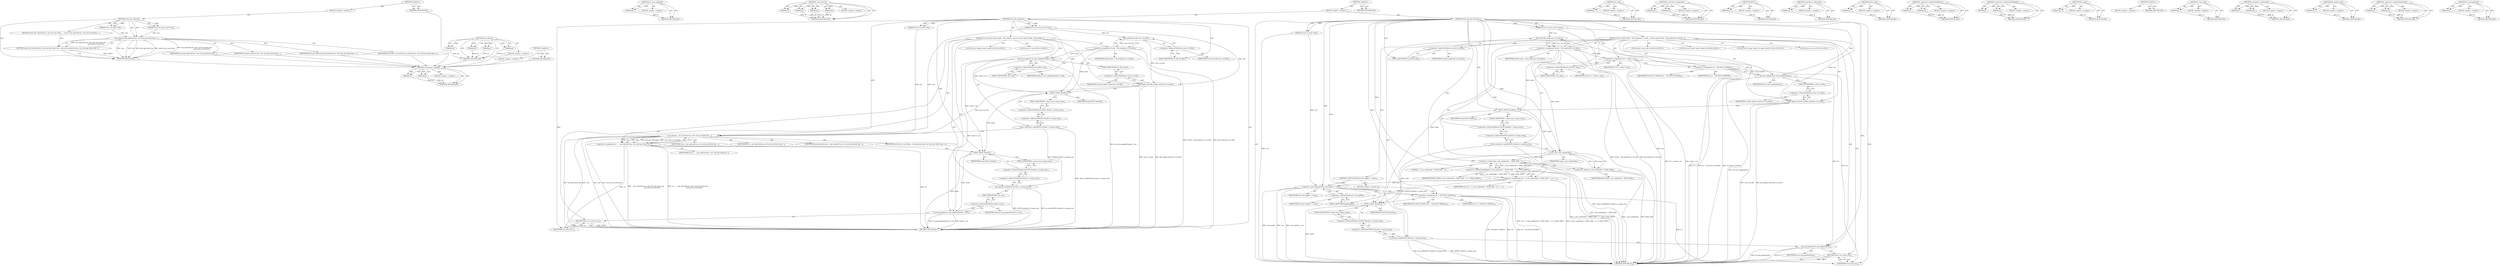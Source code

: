 digraph "sb_end_pagefault" {
vulnerable_6 [label=<(METHOD,&lt;global&gt;)<SUB>1</SUB>>];
vulnerable_7 [label=<(BLOCK,&lt;empty&gt;,&lt;empty&gt;)<SUB>1</SUB>>];
vulnerable_8 [label=<(METHOD,ext4_dax_mkwrite)<SUB>1</SUB>>];
vulnerable_9 [label=<(PARAM,struct vm_area_struct *vma)<SUB>1</SUB>>];
vulnerable_10 [label=<(PARAM,struct vm_fault *vmf)<SUB>1</SUB>>];
vulnerable_11 [label=<(BLOCK,{
	return dax_mkwrite(vma, vmf, ext4_get_block_...,{
	return dax_mkwrite(vma, vmf, ext4_get_block_...)<SUB>2</SUB>>];
vulnerable_12 [label=<(RETURN,return dax_mkwrite(vma, vmf, ext4_get_block_dax...,return dax_mkwrite(vma, vmf, ext4_get_block_dax...)<SUB>3</SUB>>];
vulnerable_13 [label=<(dax_mkwrite,dax_mkwrite(vma, vmf, ext4_get_block_dax,
				e...)<SUB>3</SUB>>];
vulnerable_14 [label=<(IDENTIFIER,vma,dax_mkwrite(vma, vmf, ext4_get_block_dax,
				e...)<SUB>3</SUB>>];
vulnerable_15 [label=<(IDENTIFIER,vmf,dax_mkwrite(vma, vmf, ext4_get_block_dax,
				e...)<SUB>3</SUB>>];
vulnerable_16 [label=<(IDENTIFIER,ext4_get_block_dax,dax_mkwrite(vma, vmf, ext4_get_block_dax,
				e...)<SUB>3</SUB>>];
vulnerable_17 [label=<(IDENTIFIER,ext4_end_io_unwritten,dax_mkwrite(vma, vmf, ext4_get_block_dax,
				e...)<SUB>4</SUB>>];
vulnerable_18 [label=<(METHOD_RETURN,int)<SUB>1</SUB>>];
vulnerable_20 [label=<(METHOD_RETURN,ANY)<SUB>1</SUB>>];
vulnerable_39 [label=<(METHOD,dax_mkwrite)>];
vulnerable_40 [label=<(PARAM,p1)>];
vulnerable_41 [label=<(PARAM,p2)>];
vulnerable_42 [label=<(PARAM,p3)>];
vulnerable_43 [label=<(PARAM,p4)>];
vulnerable_44 [label=<(BLOCK,&lt;empty&gt;,&lt;empty&gt;)>];
vulnerable_45 [label=<(METHOD_RETURN,ANY)>];
vulnerable_33 [label=<(METHOD,&lt;global&gt;)<SUB>1</SUB>>];
vulnerable_34 [label=<(BLOCK,&lt;empty&gt;,&lt;empty&gt;)>];
vulnerable_35 [label=<(METHOD_RETURN,ANY)>];
fixed_205 [label=<(METHOD,&lt;operator&gt;.addition)>];
fixed_206 [label=<(PARAM,p1)>];
fixed_207 [label=<(PARAM,p2)>];
fixed_208 [label=<(BLOCK,&lt;empty&gt;,&lt;empty&gt;)>];
fixed_209 [label=<(METHOD_RETURN,ANY)>];
fixed_160 [label=<(METHOD,sb_start_pagefault)>];
fixed_161 [label=<(PARAM,p1)>];
fixed_162 [label=<(BLOCK,&lt;empty&gt;,&lt;empty&gt;)>];
fixed_163 [label=<(METHOD_RETURN,ANY)>];
fixed_180 [label=<(METHOD,__dax_mkwrite)>];
fixed_181 [label=<(PARAM,p1)>];
fixed_182 [label=<(PARAM,p2)>];
fixed_183 [label=<(PARAM,p3)>];
fixed_184 [label=<(PARAM,p4)>];
fixed_185 [label=<(BLOCK,&lt;empty&gt;,&lt;empty&gt;)>];
fixed_186 [label=<(METHOD_RETURN,ANY)>];
fixed_6 [label=<(METHOD,&lt;global&gt;)<SUB>1</SUB>>];
fixed_7 [label=<(BLOCK,&lt;empty&gt;,&lt;empty&gt;)<SUB>1</SUB>>];
fixed_8 [label=<(METHOD,ext4_dax_mkwrite)<SUB>1</SUB>>];
fixed_9 [label=<(PARAM,struct vm_area_struct *vma)<SUB>1</SUB>>];
fixed_10 [label=<(PARAM,struct vm_fault *vmf)<SUB>1</SUB>>];
fixed_11 [label=<(BLOCK,{
	int err;
	struct inode *inode = file_inode(v...,{
	int err;
	struct inode *inode = file_inode(v...)<SUB>2</SUB>>];
fixed_12 [label="<(LOCAL,int err: int)<SUB>3</SUB>>"];
fixed_13 [label="<(LOCAL,struct inode* inode: inode*)<SUB>4</SUB>>"];
fixed_14 [label=<(&lt;operator&gt;.assignment,*inode = file_inode(vma-&gt;vm_file))<SUB>4</SUB>>];
fixed_15 [label=<(IDENTIFIER,inode,*inode = file_inode(vma-&gt;vm_file))<SUB>4</SUB>>];
fixed_16 [label=<(file_inode,file_inode(vma-&gt;vm_file))<SUB>4</SUB>>];
fixed_17 [label=<(&lt;operator&gt;.indirectFieldAccess,vma-&gt;vm_file)<SUB>4</SUB>>];
fixed_18 [label=<(IDENTIFIER,vma,file_inode(vma-&gt;vm_file))<SUB>4</SUB>>];
fixed_19 [label=<(FIELD_IDENTIFIER,vm_file,vm_file)<SUB>4</SUB>>];
fixed_20 [label=<(sb_start_pagefault,sb_start_pagefault(inode-&gt;i_sb))<SUB>6</SUB>>];
fixed_21 [label=<(&lt;operator&gt;.indirectFieldAccess,inode-&gt;i_sb)<SUB>6</SUB>>];
fixed_22 [label=<(IDENTIFIER,inode,sb_start_pagefault(inode-&gt;i_sb))<SUB>6</SUB>>];
fixed_23 [label=<(FIELD_IDENTIFIER,i_sb,i_sb)<SUB>6</SUB>>];
fixed_24 [label=<(file_update_time,file_update_time(vma-&gt;vm_file))<SUB>7</SUB>>];
fixed_25 [label=<(&lt;operator&gt;.indirectFieldAccess,vma-&gt;vm_file)<SUB>7</SUB>>];
fixed_26 [label=<(IDENTIFIER,vma,file_update_time(vma-&gt;vm_file))<SUB>7</SUB>>];
fixed_27 [label=<(FIELD_IDENTIFIER,vm_file,vm_file)<SUB>7</SUB>>];
fixed_28 [label=<(down_read,down_read(&amp;EXT4_I(inode)-&gt;i_mmap_sem))<SUB>8</SUB>>];
fixed_29 [label=<(&lt;operator&gt;.addressOf,&amp;EXT4_I(inode)-&gt;i_mmap_sem)<SUB>8</SUB>>];
fixed_30 [label=<(&lt;operator&gt;.indirectFieldAccess,EXT4_I(inode)-&gt;i_mmap_sem)<SUB>8</SUB>>];
fixed_31 [label=<(EXT4_I,EXT4_I(inode))<SUB>8</SUB>>];
fixed_32 [label=<(IDENTIFIER,inode,EXT4_I(inode))<SUB>8</SUB>>];
fixed_33 [label=<(FIELD_IDENTIFIER,i_mmap_sem,i_mmap_sem)<SUB>8</SUB>>];
fixed_34 [label=<(&lt;operator&gt;.assignment,err = __dax_mkwrite(vma, vmf, ext4_get_block_da...)<SUB>9</SUB>>];
fixed_35 [label=<(IDENTIFIER,err,err = __dax_mkwrite(vma, vmf, ext4_get_block_da...)<SUB>9</SUB>>];
fixed_36 [label=<(__dax_mkwrite,__dax_mkwrite(vma, vmf, ext4_get_block_dax,
			...)<SUB>9</SUB>>];
fixed_37 [label=<(IDENTIFIER,vma,__dax_mkwrite(vma, vmf, ext4_get_block_dax,
			...)<SUB>9</SUB>>];
fixed_38 [label=<(IDENTIFIER,vmf,__dax_mkwrite(vma, vmf, ext4_get_block_dax,
			...)<SUB>9</SUB>>];
fixed_39 [label=<(IDENTIFIER,ext4_get_block_dax,__dax_mkwrite(vma, vmf, ext4_get_block_dax,
			...)<SUB>9</SUB>>];
fixed_40 [label=<(IDENTIFIER,ext4_end_io_unwritten,__dax_mkwrite(vma, vmf, ext4_get_block_dax,
			...)<SUB>10</SUB>>];
fixed_41 [label=<(up_read,up_read(&amp;EXT4_I(inode)-&gt;i_mmap_sem))<SUB>11</SUB>>];
fixed_42 [label=<(&lt;operator&gt;.addressOf,&amp;EXT4_I(inode)-&gt;i_mmap_sem)<SUB>11</SUB>>];
fixed_43 [label=<(&lt;operator&gt;.indirectFieldAccess,EXT4_I(inode)-&gt;i_mmap_sem)<SUB>11</SUB>>];
fixed_44 [label=<(EXT4_I,EXT4_I(inode))<SUB>11</SUB>>];
fixed_45 [label=<(IDENTIFIER,inode,EXT4_I(inode))<SUB>11</SUB>>];
fixed_46 [label=<(FIELD_IDENTIFIER,i_mmap_sem,i_mmap_sem)<SUB>11</SUB>>];
fixed_47 [label=<(sb_end_pagefault,sb_end_pagefault(inode-&gt;i_sb))<SUB>12</SUB>>];
fixed_48 [label=<(&lt;operator&gt;.indirectFieldAccess,inode-&gt;i_sb)<SUB>12</SUB>>];
fixed_49 [label=<(IDENTIFIER,inode,sb_end_pagefault(inode-&gt;i_sb))<SUB>12</SUB>>];
fixed_50 [label=<(FIELD_IDENTIFIER,i_sb,i_sb)<SUB>12</SUB>>];
fixed_51 [label=<(RETURN,return err;,return err;)<SUB>14</SUB>>];
fixed_52 [label=<(IDENTIFIER,err,return err;)<SUB>14</SUB>>];
fixed_53 [label=<(METHOD_RETURN,int)<SUB>1</SUB>>];
fixed_55 [label=<(METHOD,ext4_dax_pfn_mkwrite)<SUB>26</SUB>>];
fixed_56 [label=<(PARAM,struct vm_area_struct *vma)<SUB>26</SUB>>];
fixed_57 [label=<(PARAM,struct vm_fault *vmf)<SUB>27</SUB>>];
fixed_58 [label=<(BLOCK,{
	struct inode *inode = file_inode(vma-&gt;vm_fil...,{
	struct inode *inode = file_inode(vma-&gt;vm_fil...)<SUB>28</SUB>>];
fixed_59 [label="<(LOCAL,struct inode* inode: inode*)<SUB>29</SUB>>"];
fixed_60 [label=<(&lt;operator&gt;.assignment,*inode = file_inode(vma-&gt;vm_file))<SUB>29</SUB>>];
fixed_61 [label=<(IDENTIFIER,inode,*inode = file_inode(vma-&gt;vm_file))<SUB>29</SUB>>];
fixed_62 [label=<(file_inode,file_inode(vma-&gt;vm_file))<SUB>29</SUB>>];
fixed_63 [label=<(&lt;operator&gt;.indirectFieldAccess,vma-&gt;vm_file)<SUB>29</SUB>>];
fixed_64 [label=<(IDENTIFIER,vma,file_inode(vma-&gt;vm_file))<SUB>29</SUB>>];
fixed_65 [label=<(FIELD_IDENTIFIER,vm_file,vm_file)<SUB>29</SUB>>];
fixed_66 [label="<(LOCAL,struct super_block* sb: super_block*)<SUB>30</SUB>>"];
fixed_67 [label=<(&lt;operator&gt;.assignment,*sb = inode-&gt;i_sb)<SUB>30</SUB>>];
fixed_68 [label=<(IDENTIFIER,sb,*sb = inode-&gt;i_sb)<SUB>30</SUB>>];
fixed_69 [label=<(&lt;operator&gt;.indirectFieldAccess,inode-&gt;i_sb)<SUB>30</SUB>>];
fixed_70 [label=<(IDENTIFIER,inode,*sb = inode-&gt;i_sb)<SUB>30</SUB>>];
fixed_71 [label=<(FIELD_IDENTIFIER,i_sb,i_sb)<SUB>30</SUB>>];
fixed_72 [label="<(LOCAL,int ret: int)<SUB>31</SUB>>"];
fixed_73 [label=<(&lt;operator&gt;.assignment,ret = VM_FAULT_NOPAGE)<SUB>31</SUB>>];
fixed_74 [label=<(IDENTIFIER,ret,ret = VM_FAULT_NOPAGE)<SUB>31</SUB>>];
fixed_75 [label=<(IDENTIFIER,VM_FAULT_NOPAGE,ret = VM_FAULT_NOPAGE)<SUB>31</SUB>>];
fixed_76 [label="<(LOCAL,loff_t size: loff_t)<SUB>32</SUB>>"];
fixed_77 [label=<(sb_start_pagefault,sb_start_pagefault(sb))<SUB>34</SUB>>];
fixed_78 [label=<(IDENTIFIER,sb,sb_start_pagefault(sb))<SUB>34</SUB>>];
fixed_79 [label=<(file_update_time,file_update_time(vma-&gt;vm_file))<SUB>35</SUB>>];
fixed_80 [label=<(&lt;operator&gt;.indirectFieldAccess,vma-&gt;vm_file)<SUB>35</SUB>>];
fixed_81 [label=<(IDENTIFIER,vma,file_update_time(vma-&gt;vm_file))<SUB>35</SUB>>];
fixed_82 [label=<(FIELD_IDENTIFIER,vm_file,vm_file)<SUB>35</SUB>>];
fixed_83 [label=<(down_read,down_read(&amp;EXT4_I(inode)-&gt;i_mmap_sem))<SUB>36</SUB>>];
fixed_84 [label=<(&lt;operator&gt;.addressOf,&amp;EXT4_I(inode)-&gt;i_mmap_sem)<SUB>36</SUB>>];
fixed_85 [label=<(&lt;operator&gt;.indirectFieldAccess,EXT4_I(inode)-&gt;i_mmap_sem)<SUB>36</SUB>>];
fixed_86 [label=<(EXT4_I,EXT4_I(inode))<SUB>36</SUB>>];
fixed_87 [label=<(IDENTIFIER,inode,EXT4_I(inode))<SUB>36</SUB>>];
fixed_88 [label=<(FIELD_IDENTIFIER,i_mmap_sem,i_mmap_sem)<SUB>36</SUB>>];
fixed_89 [label=<(&lt;operator&gt;.assignment,size = (i_size_read(inode) + PAGE_SIZE - 1) &gt;&gt; ...)<SUB>37</SUB>>];
fixed_90 [label=<(IDENTIFIER,size,size = (i_size_read(inode) + PAGE_SIZE - 1) &gt;&gt; ...)<SUB>37</SUB>>];
fixed_91 [label=<(&lt;operator&gt;.arithmeticShiftRight,(i_size_read(inode) + PAGE_SIZE - 1) &gt;&gt; PAGE_SHIFT)<SUB>37</SUB>>];
fixed_92 [label=<(&lt;operator&gt;.subtraction,i_size_read(inode) + PAGE_SIZE - 1)<SUB>37</SUB>>];
fixed_93 [label=<(&lt;operator&gt;.addition,i_size_read(inode) + PAGE_SIZE)<SUB>37</SUB>>];
fixed_94 [label=<(i_size_read,i_size_read(inode))<SUB>37</SUB>>];
fixed_95 [label=<(IDENTIFIER,inode,i_size_read(inode))<SUB>37</SUB>>];
fixed_96 [label=<(IDENTIFIER,PAGE_SIZE,i_size_read(inode) + PAGE_SIZE)<SUB>37</SUB>>];
fixed_97 [label=<(LITERAL,1,i_size_read(inode) + PAGE_SIZE - 1)<SUB>37</SUB>>];
fixed_98 [label=<(IDENTIFIER,PAGE_SHIFT,(i_size_read(inode) + PAGE_SIZE - 1) &gt;&gt; PAGE_SHIFT)<SUB>37</SUB>>];
fixed_99 [label=<(CONTROL_STRUCTURE,IF,if (vmf-&gt;pgoff &gt;= size))<SUB>38</SUB>>];
fixed_100 [label=<(&lt;operator&gt;.greaterEqualsThan,vmf-&gt;pgoff &gt;= size)<SUB>38</SUB>>];
fixed_101 [label=<(&lt;operator&gt;.indirectFieldAccess,vmf-&gt;pgoff)<SUB>38</SUB>>];
fixed_102 [label=<(IDENTIFIER,vmf,vmf-&gt;pgoff &gt;= size)<SUB>38</SUB>>];
fixed_103 [label=<(FIELD_IDENTIFIER,pgoff,pgoff)<SUB>38</SUB>>];
fixed_104 [label=<(IDENTIFIER,size,vmf-&gt;pgoff &gt;= size)<SUB>38</SUB>>];
fixed_105 [label=<(BLOCK,&lt;empty&gt;,&lt;empty&gt;)<SUB>39</SUB>>];
fixed_106 [label=<(&lt;operator&gt;.assignment,ret = VM_FAULT_SIGBUS)<SUB>39</SUB>>];
fixed_107 [label=<(IDENTIFIER,ret,ret = VM_FAULT_SIGBUS)<SUB>39</SUB>>];
fixed_108 [label=<(IDENTIFIER,VM_FAULT_SIGBUS,ret = VM_FAULT_SIGBUS)<SUB>39</SUB>>];
fixed_109 [label=<(up_read,up_read(&amp;EXT4_I(inode)-&gt;i_mmap_sem))<SUB>40</SUB>>];
fixed_110 [label=<(&lt;operator&gt;.addressOf,&amp;EXT4_I(inode)-&gt;i_mmap_sem)<SUB>40</SUB>>];
fixed_111 [label=<(&lt;operator&gt;.indirectFieldAccess,EXT4_I(inode)-&gt;i_mmap_sem)<SUB>40</SUB>>];
fixed_112 [label=<(EXT4_I,EXT4_I(inode))<SUB>40</SUB>>];
fixed_113 [label=<(IDENTIFIER,inode,EXT4_I(inode))<SUB>40</SUB>>];
fixed_114 [label=<(FIELD_IDENTIFIER,i_mmap_sem,i_mmap_sem)<SUB>40</SUB>>];
fixed_115 [label=<(sb_end_pagefault,sb_end_pagefault(sb))<SUB>41</SUB>>];
fixed_116 [label=<(IDENTIFIER,sb,sb_end_pagefault(sb))<SUB>41</SUB>>];
fixed_117 [label=<(RETURN,return ret;,return ret;)<SUB>43</SUB>>];
fixed_118 [label=<(IDENTIFIER,ret,return ret;)<SUB>43</SUB>>];
fixed_119 [label=<(METHOD_RETURN,int)<SUB>26</SUB>>];
fixed_121 [label=<(METHOD_RETURN,ANY)<SUB>1</SUB>>];
fixed_187 [label=<(METHOD,up_read)>];
fixed_188 [label=<(PARAM,p1)>];
fixed_189 [label=<(BLOCK,&lt;empty&gt;,&lt;empty&gt;)>];
fixed_190 [label=<(METHOD_RETURN,ANY)>];
fixed_146 [label=<(METHOD,&lt;operator&gt;.assignment)>];
fixed_147 [label=<(PARAM,p1)>];
fixed_148 [label=<(PARAM,p2)>];
fixed_149 [label=<(BLOCK,&lt;empty&gt;,&lt;empty&gt;)>];
fixed_150 [label=<(METHOD_RETURN,ANY)>];
fixed_176 [label=<(METHOD,EXT4_I)>];
fixed_177 [label=<(PARAM,p1)>];
fixed_178 [label=<(BLOCK,&lt;empty&gt;,&lt;empty&gt;)>];
fixed_179 [label=<(METHOD_RETURN,ANY)>];
fixed_172 [label=<(METHOD,&lt;operator&gt;.addressOf)>];
fixed_173 [label=<(PARAM,p1)>];
fixed_174 [label=<(BLOCK,&lt;empty&gt;,&lt;empty&gt;)>];
fixed_175 [label=<(METHOD_RETURN,ANY)>];
fixed_168 [label=<(METHOD,down_read)>];
fixed_169 [label=<(PARAM,p1)>];
fixed_170 [label=<(BLOCK,&lt;empty&gt;,&lt;empty&gt;)>];
fixed_171 [label=<(METHOD_RETURN,ANY)>];
fixed_155 [label=<(METHOD,&lt;operator&gt;.indirectFieldAccess)>];
fixed_156 [label=<(PARAM,p1)>];
fixed_157 [label=<(PARAM,p2)>];
fixed_158 [label=<(BLOCK,&lt;empty&gt;,&lt;empty&gt;)>];
fixed_159 [label=<(METHOD_RETURN,ANY)>];
fixed_195 [label=<(METHOD,&lt;operator&gt;.arithmeticShiftRight)>];
fixed_196 [label=<(PARAM,p1)>];
fixed_197 [label=<(PARAM,p2)>];
fixed_198 [label=<(BLOCK,&lt;empty&gt;,&lt;empty&gt;)>];
fixed_199 [label=<(METHOD_RETURN,ANY)>];
fixed_151 [label=<(METHOD,file_inode)>];
fixed_152 [label=<(PARAM,p1)>];
fixed_153 [label=<(BLOCK,&lt;empty&gt;,&lt;empty&gt;)>];
fixed_154 [label=<(METHOD_RETURN,ANY)>];
fixed_140 [label=<(METHOD,&lt;global&gt;)<SUB>1</SUB>>];
fixed_141 [label=<(BLOCK,&lt;empty&gt;,&lt;empty&gt;)>];
fixed_142 [label=<(METHOD_RETURN,ANY)>];
fixed_210 [label=<(METHOD,i_size_read)>];
fixed_211 [label=<(PARAM,p1)>];
fixed_212 [label=<(BLOCK,&lt;empty&gt;,&lt;empty&gt;)>];
fixed_213 [label=<(METHOD_RETURN,ANY)>];
fixed_200 [label=<(METHOD,&lt;operator&gt;.subtraction)>];
fixed_201 [label=<(PARAM,p1)>];
fixed_202 [label=<(PARAM,p2)>];
fixed_203 [label=<(BLOCK,&lt;empty&gt;,&lt;empty&gt;)>];
fixed_204 [label=<(METHOD_RETURN,ANY)>];
fixed_164 [label=<(METHOD,file_update_time)>];
fixed_165 [label=<(PARAM,p1)>];
fixed_166 [label=<(BLOCK,&lt;empty&gt;,&lt;empty&gt;)>];
fixed_167 [label=<(METHOD_RETURN,ANY)>];
fixed_214 [label=<(METHOD,&lt;operator&gt;.greaterEqualsThan)>];
fixed_215 [label=<(PARAM,p1)>];
fixed_216 [label=<(PARAM,p2)>];
fixed_217 [label=<(BLOCK,&lt;empty&gt;,&lt;empty&gt;)>];
fixed_218 [label=<(METHOD_RETURN,ANY)>];
fixed_191 [label=<(METHOD,sb_end_pagefault)>];
fixed_192 [label=<(PARAM,p1)>];
fixed_193 [label=<(BLOCK,&lt;empty&gt;,&lt;empty&gt;)>];
fixed_194 [label=<(METHOD_RETURN,ANY)>];
vulnerable_6 -> vulnerable_7  [key=0, label="AST: "];
vulnerable_6 -> vulnerable_20  [key=0, label="AST: "];
vulnerable_6 -> vulnerable_20  [key=1, label="CFG: "];
vulnerable_7 -> vulnerable_8  [key=0, label="AST: "];
vulnerable_8 -> vulnerable_9  [key=0, label="AST: "];
vulnerable_8 -> vulnerable_9  [key=1, label="DDG: "];
vulnerable_8 -> vulnerable_10  [key=0, label="AST: "];
vulnerable_8 -> vulnerable_10  [key=1, label="DDG: "];
vulnerable_8 -> vulnerable_11  [key=0, label="AST: "];
vulnerable_8 -> vulnerable_18  [key=0, label="AST: "];
vulnerable_8 -> vulnerable_13  [key=0, label="CFG: "];
vulnerable_8 -> vulnerable_13  [key=1, label="DDG: "];
vulnerable_9 -> vulnerable_13  [key=0, label="DDG: vma"];
vulnerable_10 -> vulnerable_13  [key=0, label="DDG: vmf"];
vulnerable_11 -> vulnerable_12  [key=0, label="AST: "];
vulnerable_12 -> vulnerable_13  [key=0, label="AST: "];
vulnerable_12 -> vulnerable_18  [key=0, label="CFG: "];
vulnerable_12 -> vulnerable_18  [key=1, label="DDG: &lt;RET&gt;"];
vulnerable_13 -> vulnerable_14  [key=0, label="AST: "];
vulnerable_13 -> vulnerable_15  [key=0, label="AST: "];
vulnerable_13 -> vulnerable_16  [key=0, label="AST: "];
vulnerable_13 -> vulnerable_17  [key=0, label="AST: "];
vulnerable_13 -> vulnerable_12  [key=0, label="CFG: "];
vulnerable_13 -> vulnerable_12  [key=1, label="DDG: dax_mkwrite(vma, vmf, ext4_get_block_dax,
				ext4_end_io_unwritten)"];
vulnerable_13 -> vulnerable_18  [key=0, label="DDG: vma"];
vulnerable_13 -> vulnerable_18  [key=1, label="DDG: vmf"];
vulnerable_13 -> vulnerable_18  [key=2, label="DDG: ext4_get_block_dax"];
vulnerable_13 -> vulnerable_18  [key=3, label="DDG: ext4_end_io_unwritten"];
vulnerable_13 -> vulnerable_18  [key=4, label="DDG: dax_mkwrite(vma, vmf, ext4_get_block_dax,
				ext4_end_io_unwritten)"];
vulnerable_14 -> fixed_205  [key=0];
vulnerable_15 -> fixed_205  [key=0];
vulnerable_16 -> fixed_205  [key=0];
vulnerable_17 -> fixed_205  [key=0];
vulnerable_18 -> fixed_205  [key=0];
vulnerable_20 -> fixed_205  [key=0];
vulnerable_39 -> vulnerable_40  [key=0, label="AST: "];
vulnerable_39 -> vulnerable_40  [key=1, label="DDG: "];
vulnerable_39 -> vulnerable_44  [key=0, label="AST: "];
vulnerable_39 -> vulnerable_41  [key=0, label="AST: "];
vulnerable_39 -> vulnerable_41  [key=1, label="DDG: "];
vulnerable_39 -> vulnerable_45  [key=0, label="AST: "];
vulnerable_39 -> vulnerable_45  [key=1, label="CFG: "];
vulnerable_39 -> vulnerable_42  [key=0, label="AST: "];
vulnerable_39 -> vulnerable_42  [key=1, label="DDG: "];
vulnerable_39 -> vulnerable_43  [key=0, label="AST: "];
vulnerable_39 -> vulnerable_43  [key=1, label="DDG: "];
vulnerable_40 -> vulnerable_45  [key=0, label="DDG: p1"];
vulnerable_41 -> vulnerable_45  [key=0, label="DDG: p2"];
vulnerable_42 -> vulnerable_45  [key=0, label="DDG: p3"];
vulnerable_43 -> vulnerable_45  [key=0, label="DDG: p4"];
vulnerable_44 -> fixed_205  [key=0];
vulnerable_45 -> fixed_205  [key=0];
vulnerable_33 -> vulnerable_34  [key=0, label="AST: "];
vulnerable_33 -> vulnerable_35  [key=0, label="AST: "];
vulnerable_33 -> vulnerable_35  [key=1, label="CFG: "];
vulnerable_34 -> fixed_205  [key=0];
vulnerable_35 -> fixed_205  [key=0];
fixed_205 -> fixed_206  [key=0, label="AST: "];
fixed_205 -> fixed_206  [key=1, label="DDG: "];
fixed_205 -> fixed_208  [key=0, label="AST: "];
fixed_205 -> fixed_207  [key=0, label="AST: "];
fixed_205 -> fixed_207  [key=1, label="DDG: "];
fixed_205 -> fixed_209  [key=0, label="AST: "];
fixed_205 -> fixed_209  [key=1, label="CFG: "];
fixed_206 -> fixed_209  [key=0, label="DDG: p1"];
fixed_207 -> fixed_209  [key=0, label="DDG: p2"];
fixed_160 -> fixed_161  [key=0, label="AST: "];
fixed_160 -> fixed_161  [key=1, label="DDG: "];
fixed_160 -> fixed_162  [key=0, label="AST: "];
fixed_160 -> fixed_163  [key=0, label="AST: "];
fixed_160 -> fixed_163  [key=1, label="CFG: "];
fixed_161 -> fixed_163  [key=0, label="DDG: p1"];
fixed_180 -> fixed_181  [key=0, label="AST: "];
fixed_180 -> fixed_181  [key=1, label="DDG: "];
fixed_180 -> fixed_185  [key=0, label="AST: "];
fixed_180 -> fixed_182  [key=0, label="AST: "];
fixed_180 -> fixed_182  [key=1, label="DDG: "];
fixed_180 -> fixed_186  [key=0, label="AST: "];
fixed_180 -> fixed_186  [key=1, label="CFG: "];
fixed_180 -> fixed_183  [key=0, label="AST: "];
fixed_180 -> fixed_183  [key=1, label="DDG: "];
fixed_180 -> fixed_184  [key=0, label="AST: "];
fixed_180 -> fixed_184  [key=1, label="DDG: "];
fixed_181 -> fixed_186  [key=0, label="DDG: p1"];
fixed_182 -> fixed_186  [key=0, label="DDG: p2"];
fixed_183 -> fixed_186  [key=0, label="DDG: p3"];
fixed_184 -> fixed_186  [key=0, label="DDG: p4"];
fixed_6 -> fixed_7  [key=0, label="AST: "];
fixed_6 -> fixed_121  [key=0, label="AST: "];
fixed_6 -> fixed_121  [key=1, label="CFG: "];
fixed_7 -> fixed_8  [key=0, label="AST: "];
fixed_7 -> fixed_55  [key=0, label="AST: "];
fixed_8 -> fixed_9  [key=0, label="AST: "];
fixed_8 -> fixed_9  [key=1, label="DDG: "];
fixed_8 -> fixed_10  [key=0, label="AST: "];
fixed_8 -> fixed_10  [key=1, label="DDG: "];
fixed_8 -> fixed_11  [key=0, label="AST: "];
fixed_8 -> fixed_53  [key=0, label="AST: "];
fixed_8 -> fixed_19  [key=0, label="CFG: "];
fixed_8 -> fixed_52  [key=0, label="DDG: "];
fixed_8 -> fixed_36  [key=0, label="DDG: "];
fixed_8 -> fixed_31  [key=0, label="DDG: "];
fixed_8 -> fixed_44  [key=0, label="DDG: "];
fixed_9 -> fixed_24  [key=0, label="DDG: vma"];
fixed_9 -> fixed_16  [key=0, label="DDG: vma"];
fixed_9 -> fixed_36  [key=0, label="DDG: vma"];
fixed_10 -> fixed_36  [key=0, label="DDG: vmf"];
fixed_11 -> fixed_12  [key=0, label="AST: "];
fixed_11 -> fixed_13  [key=0, label="AST: "];
fixed_11 -> fixed_14  [key=0, label="AST: "];
fixed_11 -> fixed_20  [key=0, label="AST: "];
fixed_11 -> fixed_24  [key=0, label="AST: "];
fixed_11 -> fixed_28  [key=0, label="AST: "];
fixed_11 -> fixed_34  [key=0, label="AST: "];
fixed_11 -> fixed_41  [key=0, label="AST: "];
fixed_11 -> fixed_47  [key=0, label="AST: "];
fixed_11 -> fixed_51  [key=0, label="AST: "];
fixed_14 -> fixed_15  [key=0, label="AST: "];
fixed_14 -> fixed_16  [key=0, label="AST: "];
fixed_14 -> fixed_23  [key=0, label="CFG: "];
fixed_14 -> fixed_53  [key=0, label="DDG: file_inode(vma-&gt;vm_file)"];
fixed_14 -> fixed_53  [key=1, label="DDG: *inode = file_inode(vma-&gt;vm_file)"];
fixed_14 -> fixed_20  [key=0, label="DDG: inode"];
fixed_14 -> fixed_31  [key=0, label="DDG: inode"];
fixed_16 -> fixed_17  [key=0, label="AST: "];
fixed_16 -> fixed_14  [key=0, label="CFG: "];
fixed_16 -> fixed_14  [key=1, label="DDG: vma-&gt;vm_file"];
fixed_16 -> fixed_24  [key=0, label="DDG: vma-&gt;vm_file"];
fixed_17 -> fixed_18  [key=0, label="AST: "];
fixed_17 -> fixed_19  [key=0, label="AST: "];
fixed_17 -> fixed_16  [key=0, label="CFG: "];
fixed_19 -> fixed_17  [key=0, label="CFG: "];
fixed_20 -> fixed_21  [key=0, label="AST: "];
fixed_20 -> fixed_27  [key=0, label="CFG: "];
fixed_20 -> fixed_53  [key=0, label="DDG: sb_start_pagefault(inode-&gt;i_sb)"];
fixed_20 -> fixed_47  [key=0, label="DDG: inode-&gt;i_sb"];
fixed_20 -> fixed_31  [key=0, label="DDG: inode-&gt;i_sb"];
fixed_20 -> fixed_44  [key=0, label="DDG: inode-&gt;i_sb"];
fixed_21 -> fixed_22  [key=0, label="AST: "];
fixed_21 -> fixed_23  [key=0, label="AST: "];
fixed_21 -> fixed_20  [key=0, label="CFG: "];
fixed_23 -> fixed_21  [key=0, label="CFG: "];
fixed_24 -> fixed_25  [key=0, label="AST: "];
fixed_24 -> fixed_31  [key=0, label="CFG: "];
fixed_24 -> fixed_53  [key=0, label="DDG: vma-&gt;vm_file"];
fixed_24 -> fixed_53  [key=1, label="DDG: file_update_time(vma-&gt;vm_file)"];
fixed_24 -> fixed_36  [key=0, label="DDG: vma-&gt;vm_file"];
fixed_25 -> fixed_26  [key=0, label="AST: "];
fixed_25 -> fixed_27  [key=0, label="AST: "];
fixed_25 -> fixed_24  [key=0, label="CFG: "];
fixed_27 -> fixed_25  [key=0, label="CFG: "];
fixed_28 -> fixed_29  [key=0, label="AST: "];
fixed_28 -> fixed_36  [key=0, label="CFG: "];
fixed_28 -> fixed_53  [key=0, label="DDG: down_read(&amp;EXT4_I(inode)-&gt;i_mmap_sem)"];
fixed_28 -> fixed_41  [key=0, label="DDG: &amp;EXT4_I(inode)-&gt;i_mmap_sem"];
fixed_29 -> fixed_30  [key=0, label="AST: "];
fixed_29 -> fixed_28  [key=0, label="CFG: "];
fixed_30 -> fixed_31  [key=0, label="AST: "];
fixed_30 -> fixed_33  [key=0, label="AST: "];
fixed_30 -> fixed_29  [key=0, label="CFG: "];
fixed_31 -> fixed_32  [key=0, label="AST: "];
fixed_31 -> fixed_33  [key=0, label="CFG: "];
fixed_31 -> fixed_44  [key=0, label="DDG: inode"];
fixed_33 -> fixed_30  [key=0, label="CFG: "];
fixed_34 -> fixed_35  [key=0, label="AST: "];
fixed_34 -> fixed_36  [key=0, label="AST: "];
fixed_34 -> fixed_44  [key=0, label="CFG: "];
fixed_34 -> fixed_53  [key=0, label="DDG: err"];
fixed_34 -> fixed_53  [key=1, label="DDG: __dax_mkwrite(vma, vmf, ext4_get_block_dax,
			    ext4_end_io_unwritten)"];
fixed_34 -> fixed_53  [key=2, label="DDG: err = __dax_mkwrite(vma, vmf, ext4_get_block_dax,
			    ext4_end_io_unwritten)"];
fixed_34 -> fixed_52  [key=0, label="DDG: err"];
fixed_36 -> fixed_37  [key=0, label="AST: "];
fixed_36 -> fixed_38  [key=0, label="AST: "];
fixed_36 -> fixed_39  [key=0, label="AST: "];
fixed_36 -> fixed_40  [key=0, label="AST: "];
fixed_36 -> fixed_34  [key=0, label="CFG: "];
fixed_36 -> fixed_34  [key=1, label="DDG: vma"];
fixed_36 -> fixed_34  [key=2, label="DDG: vmf"];
fixed_36 -> fixed_34  [key=3, label="DDG: ext4_get_block_dax"];
fixed_36 -> fixed_34  [key=4, label="DDG: ext4_end_io_unwritten"];
fixed_36 -> fixed_53  [key=0, label="DDG: vma"];
fixed_36 -> fixed_53  [key=1, label="DDG: vmf"];
fixed_36 -> fixed_53  [key=2, label="DDG: ext4_get_block_dax"];
fixed_36 -> fixed_53  [key=3, label="DDG: ext4_end_io_unwritten"];
fixed_41 -> fixed_42  [key=0, label="AST: "];
fixed_41 -> fixed_50  [key=0, label="CFG: "];
fixed_41 -> fixed_53  [key=0, label="DDG: &amp;EXT4_I(inode)-&gt;i_mmap_sem"];
fixed_41 -> fixed_53  [key=1, label="DDG: up_read(&amp;EXT4_I(inode)-&gt;i_mmap_sem)"];
fixed_42 -> fixed_43  [key=0, label="AST: "];
fixed_42 -> fixed_41  [key=0, label="CFG: "];
fixed_43 -> fixed_44  [key=0, label="AST: "];
fixed_43 -> fixed_46  [key=0, label="AST: "];
fixed_43 -> fixed_42  [key=0, label="CFG: "];
fixed_44 -> fixed_45  [key=0, label="AST: "];
fixed_44 -> fixed_46  [key=0, label="CFG: "];
fixed_44 -> fixed_53  [key=0, label="DDG: inode"];
fixed_44 -> fixed_47  [key=0, label="DDG: inode"];
fixed_46 -> fixed_43  [key=0, label="CFG: "];
fixed_47 -> fixed_48  [key=0, label="AST: "];
fixed_47 -> fixed_51  [key=0, label="CFG: "];
fixed_47 -> fixed_53  [key=0, label="DDG: inode-&gt;i_sb"];
fixed_47 -> fixed_53  [key=1, label="DDG: sb_end_pagefault(inode-&gt;i_sb)"];
fixed_48 -> fixed_49  [key=0, label="AST: "];
fixed_48 -> fixed_50  [key=0, label="AST: "];
fixed_48 -> fixed_47  [key=0, label="CFG: "];
fixed_50 -> fixed_48  [key=0, label="CFG: "];
fixed_51 -> fixed_52  [key=0, label="AST: "];
fixed_51 -> fixed_53  [key=0, label="CFG: "];
fixed_51 -> fixed_53  [key=1, label="DDG: &lt;RET&gt;"];
fixed_52 -> fixed_51  [key=0, label="DDG: err"];
fixed_55 -> fixed_56  [key=0, label="AST: "];
fixed_55 -> fixed_56  [key=1, label="DDG: "];
fixed_55 -> fixed_57  [key=0, label="AST: "];
fixed_55 -> fixed_57  [key=1, label="DDG: "];
fixed_55 -> fixed_58  [key=0, label="AST: "];
fixed_55 -> fixed_119  [key=0, label="AST: "];
fixed_55 -> fixed_65  [key=0, label="CFG: "];
fixed_55 -> fixed_73  [key=0, label="DDG: "];
fixed_55 -> fixed_77  [key=0, label="DDG: "];
fixed_55 -> fixed_115  [key=0, label="DDG: "];
fixed_55 -> fixed_118  [key=0, label="DDG: "];
fixed_55 -> fixed_91  [key=0, label="DDG: "];
fixed_55 -> fixed_100  [key=0, label="DDG: "];
fixed_55 -> fixed_106  [key=0, label="DDG: "];
fixed_55 -> fixed_92  [key=0, label="DDG: "];
fixed_55 -> fixed_86  [key=0, label="DDG: "];
fixed_55 -> fixed_93  [key=0, label="DDG: "];
fixed_55 -> fixed_112  [key=0, label="DDG: "];
fixed_55 -> fixed_94  [key=0, label="DDG: "];
fixed_56 -> fixed_119  [key=0, label="DDG: vma"];
fixed_56 -> fixed_79  [key=0, label="DDG: vma"];
fixed_56 -> fixed_62  [key=0, label="DDG: vma"];
fixed_57 -> fixed_119  [key=0, label="DDG: vmf"];
fixed_57 -> fixed_100  [key=0, label="DDG: vmf"];
fixed_58 -> fixed_59  [key=0, label="AST: "];
fixed_58 -> fixed_60  [key=0, label="AST: "];
fixed_58 -> fixed_66  [key=0, label="AST: "];
fixed_58 -> fixed_67  [key=0, label="AST: "];
fixed_58 -> fixed_72  [key=0, label="AST: "];
fixed_58 -> fixed_73  [key=0, label="AST: "];
fixed_58 -> fixed_76  [key=0, label="AST: "];
fixed_58 -> fixed_77  [key=0, label="AST: "];
fixed_58 -> fixed_79  [key=0, label="AST: "];
fixed_58 -> fixed_83  [key=0, label="AST: "];
fixed_58 -> fixed_89  [key=0, label="AST: "];
fixed_58 -> fixed_99  [key=0, label="AST: "];
fixed_58 -> fixed_109  [key=0, label="AST: "];
fixed_58 -> fixed_115  [key=0, label="AST: "];
fixed_58 -> fixed_117  [key=0, label="AST: "];
fixed_60 -> fixed_61  [key=0, label="AST: "];
fixed_60 -> fixed_62  [key=0, label="AST: "];
fixed_60 -> fixed_71  [key=0, label="CFG: "];
fixed_60 -> fixed_119  [key=0, label="DDG: file_inode(vma-&gt;vm_file)"];
fixed_60 -> fixed_119  [key=1, label="DDG: *inode = file_inode(vma-&gt;vm_file)"];
fixed_60 -> fixed_67  [key=0, label="DDG: inode"];
fixed_60 -> fixed_86  [key=0, label="DDG: inode"];
fixed_60 -> fixed_112  [key=0, label="DDG: inode"];
fixed_60 -> fixed_94  [key=0, label="DDG: inode"];
fixed_62 -> fixed_63  [key=0, label="AST: "];
fixed_62 -> fixed_60  [key=0, label="CFG: "];
fixed_62 -> fixed_60  [key=1, label="DDG: vma-&gt;vm_file"];
fixed_62 -> fixed_79  [key=0, label="DDG: vma-&gt;vm_file"];
fixed_63 -> fixed_64  [key=0, label="AST: "];
fixed_63 -> fixed_65  [key=0, label="AST: "];
fixed_63 -> fixed_62  [key=0, label="CFG: "];
fixed_65 -> fixed_63  [key=0, label="CFG: "];
fixed_67 -> fixed_68  [key=0, label="AST: "];
fixed_67 -> fixed_69  [key=0, label="AST: "];
fixed_67 -> fixed_73  [key=0, label="CFG: "];
fixed_67 -> fixed_119  [key=0, label="DDG: inode-&gt;i_sb"];
fixed_67 -> fixed_119  [key=1, label="DDG: *sb = inode-&gt;i_sb"];
fixed_67 -> fixed_77  [key=0, label="DDG: sb"];
fixed_69 -> fixed_70  [key=0, label="AST: "];
fixed_69 -> fixed_71  [key=0, label="AST: "];
fixed_69 -> fixed_67  [key=0, label="CFG: "];
fixed_71 -> fixed_69  [key=0, label="CFG: "];
fixed_73 -> fixed_74  [key=0, label="AST: "];
fixed_73 -> fixed_75  [key=0, label="AST: "];
fixed_73 -> fixed_77  [key=0, label="CFG: "];
fixed_73 -> fixed_119  [key=0, label="DDG: ret"];
fixed_73 -> fixed_119  [key=1, label="DDG: ret = VM_FAULT_NOPAGE"];
fixed_73 -> fixed_119  [key=2, label="DDG: VM_FAULT_NOPAGE"];
fixed_73 -> fixed_118  [key=0, label="DDG: ret"];
fixed_77 -> fixed_78  [key=0, label="AST: "];
fixed_77 -> fixed_82  [key=0, label="CFG: "];
fixed_77 -> fixed_119  [key=0, label="DDG: sb_start_pagefault(sb)"];
fixed_77 -> fixed_115  [key=0, label="DDG: sb"];
fixed_79 -> fixed_80  [key=0, label="AST: "];
fixed_79 -> fixed_86  [key=0, label="CFG: "];
fixed_79 -> fixed_119  [key=0, label="DDG: vma-&gt;vm_file"];
fixed_79 -> fixed_119  [key=1, label="DDG: file_update_time(vma-&gt;vm_file)"];
fixed_80 -> fixed_81  [key=0, label="AST: "];
fixed_80 -> fixed_82  [key=0, label="AST: "];
fixed_80 -> fixed_79  [key=0, label="CFG: "];
fixed_82 -> fixed_80  [key=0, label="CFG: "];
fixed_83 -> fixed_84  [key=0, label="AST: "];
fixed_83 -> fixed_94  [key=0, label="CFG: "];
fixed_83 -> fixed_119  [key=0, label="DDG: down_read(&amp;EXT4_I(inode)-&gt;i_mmap_sem)"];
fixed_83 -> fixed_109  [key=0, label="DDG: &amp;EXT4_I(inode)-&gt;i_mmap_sem"];
fixed_84 -> fixed_85  [key=0, label="AST: "];
fixed_84 -> fixed_83  [key=0, label="CFG: "];
fixed_85 -> fixed_86  [key=0, label="AST: "];
fixed_85 -> fixed_88  [key=0, label="AST: "];
fixed_85 -> fixed_84  [key=0, label="CFG: "];
fixed_86 -> fixed_87  [key=0, label="AST: "];
fixed_86 -> fixed_88  [key=0, label="CFG: "];
fixed_86 -> fixed_94  [key=0, label="DDG: inode"];
fixed_88 -> fixed_85  [key=0, label="CFG: "];
fixed_89 -> fixed_90  [key=0, label="AST: "];
fixed_89 -> fixed_91  [key=0, label="AST: "];
fixed_89 -> fixed_103  [key=0, label="CFG: "];
fixed_89 -> fixed_119  [key=0, label="DDG: (i_size_read(inode) + PAGE_SIZE - 1) &gt;&gt; PAGE_SHIFT"];
fixed_89 -> fixed_119  [key=1, label="DDG: size = (i_size_read(inode) + PAGE_SIZE - 1) &gt;&gt; PAGE_SHIFT"];
fixed_89 -> fixed_100  [key=0, label="DDG: size"];
fixed_91 -> fixed_92  [key=0, label="AST: "];
fixed_91 -> fixed_98  [key=0, label="AST: "];
fixed_91 -> fixed_89  [key=0, label="CFG: "];
fixed_91 -> fixed_89  [key=1, label="DDG: i_size_read(inode) + PAGE_SIZE - 1"];
fixed_91 -> fixed_89  [key=2, label="DDG: PAGE_SHIFT"];
fixed_91 -> fixed_119  [key=0, label="DDG: i_size_read(inode) + PAGE_SIZE - 1"];
fixed_91 -> fixed_119  [key=1, label="DDG: PAGE_SHIFT"];
fixed_92 -> fixed_93  [key=0, label="AST: "];
fixed_92 -> fixed_97  [key=0, label="AST: "];
fixed_92 -> fixed_91  [key=0, label="CFG: "];
fixed_92 -> fixed_91  [key=1, label="DDG: i_size_read(inode) + PAGE_SIZE"];
fixed_92 -> fixed_91  [key=2, label="DDG: 1"];
fixed_92 -> fixed_119  [key=0, label="DDG: i_size_read(inode) + PAGE_SIZE"];
fixed_93 -> fixed_94  [key=0, label="AST: "];
fixed_93 -> fixed_96  [key=0, label="AST: "];
fixed_93 -> fixed_92  [key=0, label="CFG: "];
fixed_93 -> fixed_119  [key=0, label="DDG: i_size_read(inode)"];
fixed_93 -> fixed_119  [key=1, label="DDG: PAGE_SIZE"];
fixed_94 -> fixed_95  [key=0, label="AST: "];
fixed_94 -> fixed_93  [key=0, label="CFG: "];
fixed_94 -> fixed_93  [key=1, label="DDG: inode"];
fixed_94 -> fixed_92  [key=0, label="DDG: inode"];
fixed_94 -> fixed_112  [key=0, label="DDG: inode"];
fixed_99 -> fixed_100  [key=0, label="AST: "];
fixed_99 -> fixed_105  [key=0, label="AST: "];
fixed_100 -> fixed_101  [key=0, label="AST: "];
fixed_100 -> fixed_104  [key=0, label="AST: "];
fixed_100 -> fixed_106  [key=0, label="CFG: "];
fixed_100 -> fixed_106  [key=1, label="CDG: "];
fixed_100 -> fixed_112  [key=0, label="CFG: "];
fixed_100 -> fixed_119  [key=0, label="DDG: vmf-&gt;pgoff"];
fixed_100 -> fixed_119  [key=1, label="DDG: size"];
fixed_100 -> fixed_119  [key=2, label="DDG: vmf-&gt;pgoff &gt;= size"];
fixed_101 -> fixed_102  [key=0, label="AST: "];
fixed_101 -> fixed_103  [key=0, label="AST: "];
fixed_101 -> fixed_100  [key=0, label="CFG: "];
fixed_103 -> fixed_101  [key=0, label="CFG: "];
fixed_105 -> fixed_106  [key=0, label="AST: "];
fixed_106 -> fixed_107  [key=0, label="AST: "];
fixed_106 -> fixed_108  [key=0, label="AST: "];
fixed_106 -> fixed_112  [key=0, label="CFG: "];
fixed_106 -> fixed_119  [key=0, label="DDG: ret"];
fixed_106 -> fixed_119  [key=1, label="DDG: ret = VM_FAULT_SIGBUS"];
fixed_106 -> fixed_119  [key=2, label="DDG: VM_FAULT_SIGBUS"];
fixed_106 -> fixed_118  [key=0, label="DDG: ret"];
fixed_109 -> fixed_110  [key=0, label="AST: "];
fixed_109 -> fixed_115  [key=0, label="CFG: "];
fixed_109 -> fixed_119  [key=0, label="DDG: &amp;EXT4_I(inode)-&gt;i_mmap_sem"];
fixed_109 -> fixed_119  [key=1, label="DDG: up_read(&amp;EXT4_I(inode)-&gt;i_mmap_sem)"];
fixed_110 -> fixed_111  [key=0, label="AST: "];
fixed_110 -> fixed_109  [key=0, label="CFG: "];
fixed_111 -> fixed_112  [key=0, label="AST: "];
fixed_111 -> fixed_114  [key=0, label="AST: "];
fixed_111 -> fixed_110  [key=0, label="CFG: "];
fixed_112 -> fixed_113  [key=0, label="AST: "];
fixed_112 -> fixed_114  [key=0, label="CFG: "];
fixed_112 -> fixed_119  [key=0, label="DDG: inode"];
fixed_114 -> fixed_111  [key=0, label="CFG: "];
fixed_115 -> fixed_116  [key=0, label="AST: "];
fixed_115 -> fixed_117  [key=0, label="CFG: "];
fixed_115 -> fixed_119  [key=0, label="DDG: sb"];
fixed_115 -> fixed_119  [key=1, label="DDG: sb_end_pagefault(sb)"];
fixed_117 -> fixed_118  [key=0, label="AST: "];
fixed_117 -> fixed_119  [key=0, label="CFG: "];
fixed_117 -> fixed_119  [key=1, label="DDG: &lt;RET&gt;"];
fixed_118 -> fixed_117  [key=0, label="DDG: ret"];
fixed_187 -> fixed_188  [key=0, label="AST: "];
fixed_187 -> fixed_188  [key=1, label="DDG: "];
fixed_187 -> fixed_189  [key=0, label="AST: "];
fixed_187 -> fixed_190  [key=0, label="AST: "];
fixed_187 -> fixed_190  [key=1, label="CFG: "];
fixed_188 -> fixed_190  [key=0, label="DDG: p1"];
fixed_146 -> fixed_147  [key=0, label="AST: "];
fixed_146 -> fixed_147  [key=1, label="DDG: "];
fixed_146 -> fixed_149  [key=0, label="AST: "];
fixed_146 -> fixed_148  [key=0, label="AST: "];
fixed_146 -> fixed_148  [key=1, label="DDG: "];
fixed_146 -> fixed_150  [key=0, label="AST: "];
fixed_146 -> fixed_150  [key=1, label="CFG: "];
fixed_147 -> fixed_150  [key=0, label="DDG: p1"];
fixed_148 -> fixed_150  [key=0, label="DDG: p2"];
fixed_176 -> fixed_177  [key=0, label="AST: "];
fixed_176 -> fixed_177  [key=1, label="DDG: "];
fixed_176 -> fixed_178  [key=0, label="AST: "];
fixed_176 -> fixed_179  [key=0, label="AST: "];
fixed_176 -> fixed_179  [key=1, label="CFG: "];
fixed_177 -> fixed_179  [key=0, label="DDG: p1"];
fixed_172 -> fixed_173  [key=0, label="AST: "];
fixed_172 -> fixed_173  [key=1, label="DDG: "];
fixed_172 -> fixed_174  [key=0, label="AST: "];
fixed_172 -> fixed_175  [key=0, label="AST: "];
fixed_172 -> fixed_175  [key=1, label="CFG: "];
fixed_173 -> fixed_175  [key=0, label="DDG: p1"];
fixed_168 -> fixed_169  [key=0, label="AST: "];
fixed_168 -> fixed_169  [key=1, label="DDG: "];
fixed_168 -> fixed_170  [key=0, label="AST: "];
fixed_168 -> fixed_171  [key=0, label="AST: "];
fixed_168 -> fixed_171  [key=1, label="CFG: "];
fixed_169 -> fixed_171  [key=0, label="DDG: p1"];
fixed_155 -> fixed_156  [key=0, label="AST: "];
fixed_155 -> fixed_156  [key=1, label="DDG: "];
fixed_155 -> fixed_158  [key=0, label="AST: "];
fixed_155 -> fixed_157  [key=0, label="AST: "];
fixed_155 -> fixed_157  [key=1, label="DDG: "];
fixed_155 -> fixed_159  [key=0, label="AST: "];
fixed_155 -> fixed_159  [key=1, label="CFG: "];
fixed_156 -> fixed_159  [key=0, label="DDG: p1"];
fixed_157 -> fixed_159  [key=0, label="DDG: p2"];
fixed_195 -> fixed_196  [key=0, label="AST: "];
fixed_195 -> fixed_196  [key=1, label="DDG: "];
fixed_195 -> fixed_198  [key=0, label="AST: "];
fixed_195 -> fixed_197  [key=0, label="AST: "];
fixed_195 -> fixed_197  [key=1, label="DDG: "];
fixed_195 -> fixed_199  [key=0, label="AST: "];
fixed_195 -> fixed_199  [key=1, label="CFG: "];
fixed_196 -> fixed_199  [key=0, label="DDG: p1"];
fixed_197 -> fixed_199  [key=0, label="DDG: p2"];
fixed_151 -> fixed_152  [key=0, label="AST: "];
fixed_151 -> fixed_152  [key=1, label="DDG: "];
fixed_151 -> fixed_153  [key=0, label="AST: "];
fixed_151 -> fixed_154  [key=0, label="AST: "];
fixed_151 -> fixed_154  [key=1, label="CFG: "];
fixed_152 -> fixed_154  [key=0, label="DDG: p1"];
fixed_140 -> fixed_141  [key=0, label="AST: "];
fixed_140 -> fixed_142  [key=0, label="AST: "];
fixed_140 -> fixed_142  [key=1, label="CFG: "];
fixed_210 -> fixed_211  [key=0, label="AST: "];
fixed_210 -> fixed_211  [key=1, label="DDG: "];
fixed_210 -> fixed_212  [key=0, label="AST: "];
fixed_210 -> fixed_213  [key=0, label="AST: "];
fixed_210 -> fixed_213  [key=1, label="CFG: "];
fixed_211 -> fixed_213  [key=0, label="DDG: p1"];
fixed_200 -> fixed_201  [key=0, label="AST: "];
fixed_200 -> fixed_201  [key=1, label="DDG: "];
fixed_200 -> fixed_203  [key=0, label="AST: "];
fixed_200 -> fixed_202  [key=0, label="AST: "];
fixed_200 -> fixed_202  [key=1, label="DDG: "];
fixed_200 -> fixed_204  [key=0, label="AST: "];
fixed_200 -> fixed_204  [key=1, label="CFG: "];
fixed_201 -> fixed_204  [key=0, label="DDG: p1"];
fixed_202 -> fixed_204  [key=0, label="DDG: p2"];
fixed_164 -> fixed_165  [key=0, label="AST: "];
fixed_164 -> fixed_165  [key=1, label="DDG: "];
fixed_164 -> fixed_166  [key=0, label="AST: "];
fixed_164 -> fixed_167  [key=0, label="AST: "];
fixed_164 -> fixed_167  [key=1, label="CFG: "];
fixed_165 -> fixed_167  [key=0, label="DDG: p1"];
fixed_214 -> fixed_215  [key=0, label="AST: "];
fixed_214 -> fixed_215  [key=1, label="DDG: "];
fixed_214 -> fixed_217  [key=0, label="AST: "];
fixed_214 -> fixed_216  [key=0, label="AST: "];
fixed_214 -> fixed_216  [key=1, label="DDG: "];
fixed_214 -> fixed_218  [key=0, label="AST: "];
fixed_214 -> fixed_218  [key=1, label="CFG: "];
fixed_215 -> fixed_218  [key=0, label="DDG: p1"];
fixed_216 -> fixed_218  [key=0, label="DDG: p2"];
fixed_191 -> fixed_192  [key=0, label="AST: "];
fixed_191 -> fixed_192  [key=1, label="DDG: "];
fixed_191 -> fixed_193  [key=0, label="AST: "];
fixed_191 -> fixed_194  [key=0, label="AST: "];
fixed_191 -> fixed_194  [key=1, label="CFG: "];
fixed_192 -> fixed_194  [key=0, label="DDG: p1"];
}

